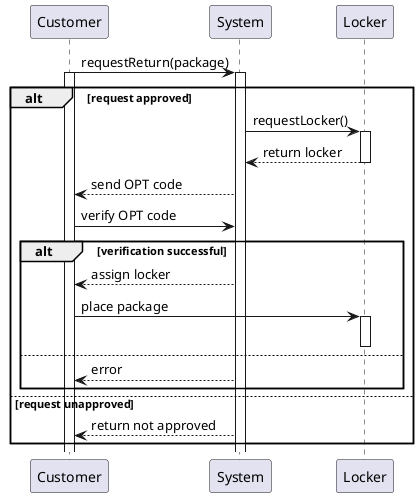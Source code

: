 @startuml
Customer -> System++: requestReturn(package)
activate Customer
alt request approved
    System -> Locker++: requestLocker()
    Locker --> System--: return locker
    System --> Customer: send OPT code

    Customer -> System: verify OPT code
    alt verification successful
        System --> Customer: assign locker
        Customer -> Locker++: place package
        deactivate
    else
        System --> Customer: error
    end alt
else request unapproved
    System --> Customer: return not approved
end alt


@enduml
